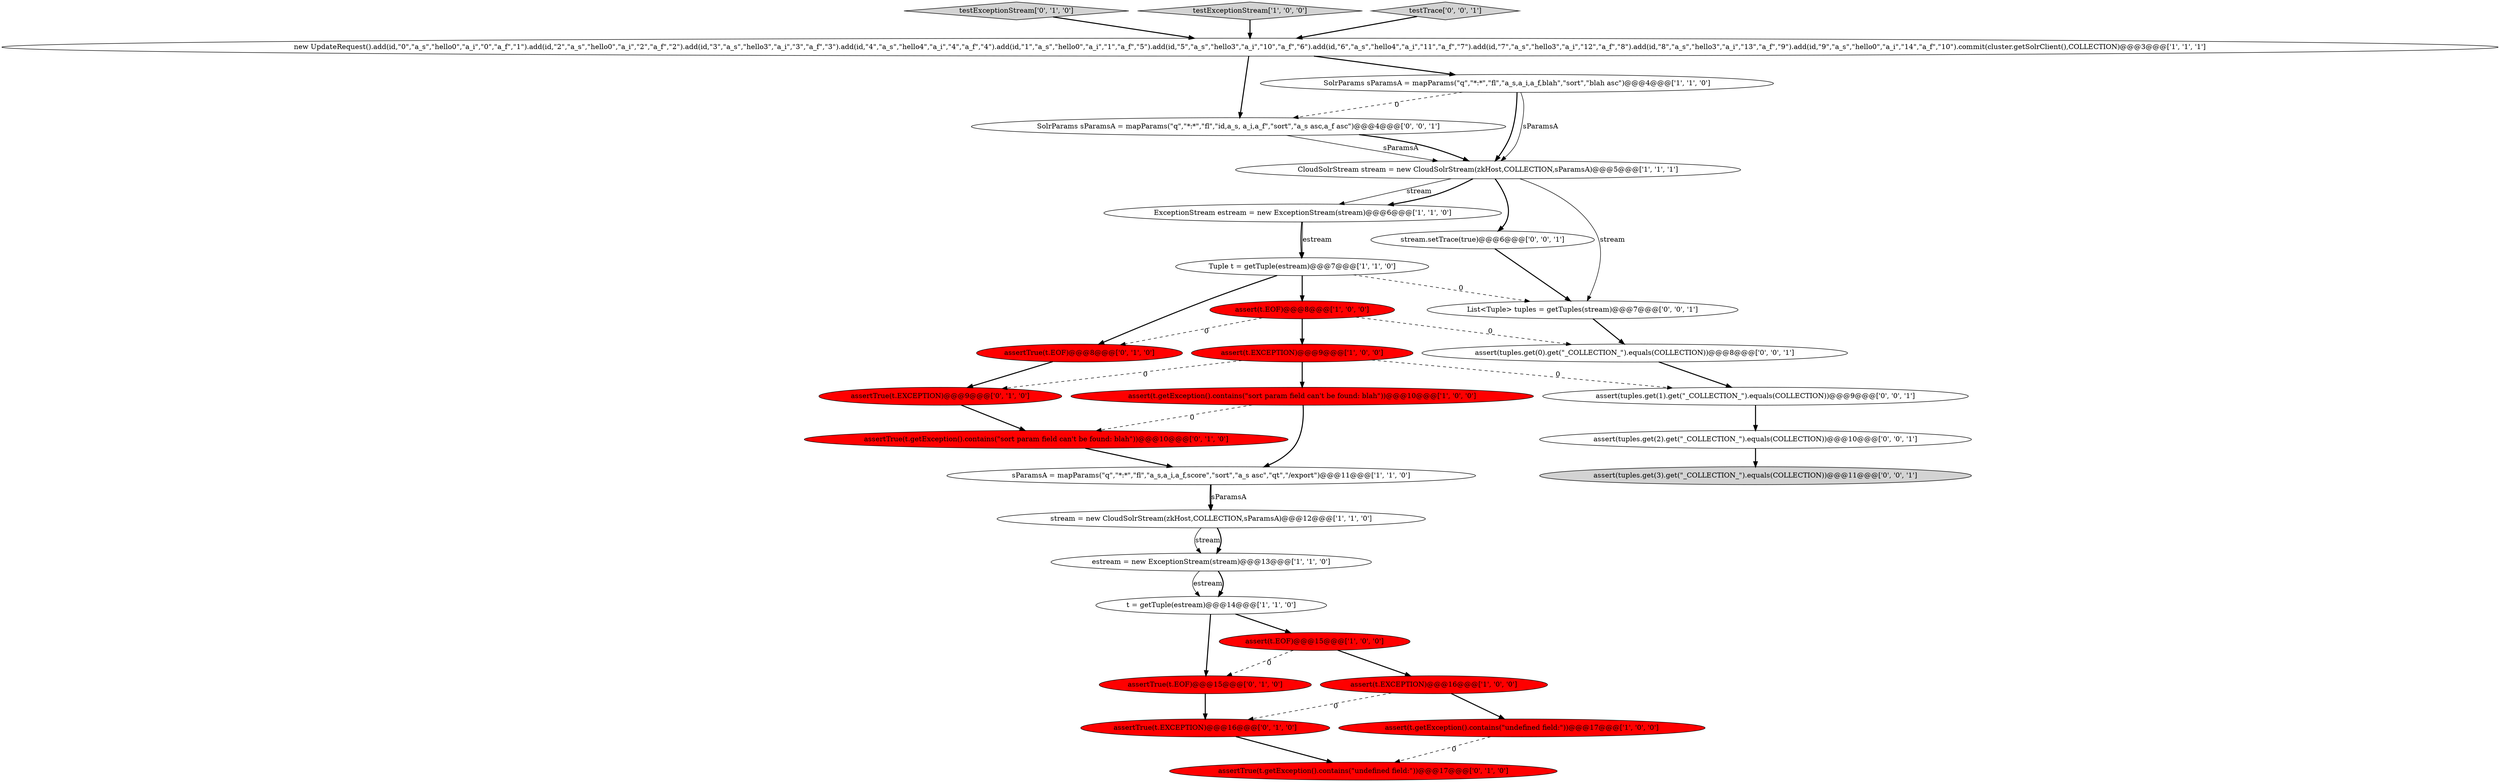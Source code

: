 digraph {
16 [style = filled, label = "assertTrue(t.EOF)@@@15@@@['0', '1', '0']", fillcolor = red, shape = ellipse image = "AAA1AAABBB2BBB"];
7 [style = filled, label = "new UpdateRequest().add(id,\"0\",\"a_s\",\"hello0\",\"a_i\",\"0\",\"a_f\",\"1\").add(id,\"2\",\"a_s\",\"hello0\",\"a_i\",\"2\",\"a_f\",\"2\").add(id,\"3\",\"a_s\",\"hello3\",\"a_i\",\"3\",\"a_f\",\"3\").add(id,\"4\",\"a_s\",\"hello4\",\"a_i\",\"4\",\"a_f\",\"4\").add(id,\"1\",\"a_s\",\"hello0\",\"a_i\",\"1\",\"a_f\",\"5\").add(id,\"5\",\"a_s\",\"hello3\",\"a_i\",\"10\",\"a_f\",\"6\").add(id,\"6\",\"a_s\",\"hello4\",\"a_i\",\"11\",\"a_f\",\"7\").add(id,\"7\",\"a_s\",\"hello3\",\"a_i\",\"12\",\"a_f\",\"8\").add(id,\"8\",\"a_s\",\"hello3\",\"a_i\",\"13\",\"a_f\",\"9\").add(id,\"9\",\"a_s\",\"hello0\",\"a_i\",\"14\",\"a_f\",\"10\").commit(cluster.getSolrClient(),COLLECTION)@@@3@@@['1', '1', '1']", fillcolor = white, shape = ellipse image = "AAA0AAABBB1BBB"];
3 [style = filled, label = "t = getTuple(estream)@@@14@@@['1', '1', '0']", fillcolor = white, shape = ellipse image = "AAA0AAABBB1BBB"];
23 [style = filled, label = "assert(tuples.get(3).get(\"_COLLECTION_\").equals(COLLECTION))@@@11@@@['0', '0', '1']", fillcolor = lightgray, shape = ellipse image = "AAA0AAABBB3BBB"];
13 [style = filled, label = "assert(t.EXCEPTION)@@@16@@@['1', '0', '0']", fillcolor = red, shape = ellipse image = "AAA1AAABBB1BBB"];
8 [style = filled, label = "assert(t.getException().contains(\"sort param field can't be found: blah\"))@@@10@@@['1', '0', '0']", fillcolor = red, shape = ellipse image = "AAA1AAABBB1BBB"];
19 [style = filled, label = "assertTrue(t.EXCEPTION)@@@9@@@['0', '1', '0']", fillcolor = red, shape = ellipse image = "AAA1AAABBB2BBB"];
12 [style = filled, label = "Tuple t = getTuple(estream)@@@7@@@['1', '1', '0']", fillcolor = white, shape = ellipse image = "AAA0AAABBB1BBB"];
17 [style = filled, label = "assertTrue(t.getException().contains(\"sort param field can't be found: blah\"))@@@10@@@['0', '1', '0']", fillcolor = red, shape = ellipse image = "AAA1AAABBB2BBB"];
27 [style = filled, label = "assert(tuples.get(1).get(\"_COLLECTION_\").equals(COLLECTION))@@@9@@@['0', '0', '1']", fillcolor = white, shape = ellipse image = "AAA0AAABBB3BBB"];
2 [style = filled, label = "estream = new ExceptionStream(stream)@@@13@@@['1', '1', '0']", fillcolor = white, shape = ellipse image = "AAA0AAABBB1BBB"];
9 [style = filled, label = "stream = new CloudSolrStream(zkHost,COLLECTION,sParamsA)@@@12@@@['1', '1', '0']", fillcolor = white, shape = ellipse image = "AAA0AAABBB1BBB"];
22 [style = filled, label = "testExceptionStream['0', '1', '0']", fillcolor = lightgray, shape = diamond image = "AAA0AAABBB2BBB"];
11 [style = filled, label = "ExceptionStream estream = new ExceptionStream(stream)@@@6@@@['1', '1', '0']", fillcolor = white, shape = ellipse image = "AAA0AAABBB1BBB"];
1 [style = filled, label = "assert(t.EXCEPTION)@@@9@@@['1', '0', '0']", fillcolor = red, shape = ellipse image = "AAA1AAABBB1BBB"];
15 [style = filled, label = "assert(t.getException().contains(\"undefined field:\"))@@@17@@@['1', '0', '0']", fillcolor = red, shape = ellipse image = "AAA1AAABBB1BBB"];
14 [style = filled, label = "assert(t.EOF)@@@8@@@['1', '0', '0']", fillcolor = red, shape = ellipse image = "AAA1AAABBB1BBB"];
30 [style = filled, label = "assert(tuples.get(2).get(\"_COLLECTION_\").equals(COLLECTION))@@@10@@@['0', '0', '1']", fillcolor = white, shape = ellipse image = "AAA0AAABBB3BBB"];
26 [style = filled, label = "stream.setTrace(true)@@@6@@@['0', '0', '1']", fillcolor = white, shape = ellipse image = "AAA0AAABBB3BBB"];
18 [style = filled, label = "assertTrue(t.EXCEPTION)@@@16@@@['0', '1', '0']", fillcolor = red, shape = ellipse image = "AAA1AAABBB2BBB"];
10 [style = filled, label = "SolrParams sParamsA = mapParams(\"q\",\"*:*\",\"fl\",\"a_s,a_i,a_f,blah\",\"sort\",\"blah asc\")@@@4@@@['1', '1', '0']", fillcolor = white, shape = ellipse image = "AAA0AAABBB1BBB"];
21 [style = filled, label = "assertTrue(t.EOF)@@@8@@@['0', '1', '0']", fillcolor = red, shape = ellipse image = "AAA1AAABBB2BBB"];
20 [style = filled, label = "assertTrue(t.getException().contains(\"undefined field:\"))@@@17@@@['0', '1', '0']", fillcolor = red, shape = ellipse image = "AAA1AAABBB2BBB"];
6 [style = filled, label = "CloudSolrStream stream = new CloudSolrStream(zkHost,COLLECTION,sParamsA)@@@5@@@['1', '1', '1']", fillcolor = white, shape = ellipse image = "AAA0AAABBB1BBB"];
4 [style = filled, label = "testExceptionStream['1', '0', '0']", fillcolor = lightgray, shape = diamond image = "AAA0AAABBB1BBB"];
29 [style = filled, label = "assert(tuples.get(0).get(\"_COLLECTION_\").equals(COLLECTION))@@@8@@@['0', '0', '1']", fillcolor = white, shape = ellipse image = "AAA0AAABBB3BBB"];
5 [style = filled, label = "assert(t.EOF)@@@15@@@['1', '0', '0']", fillcolor = red, shape = ellipse image = "AAA1AAABBB1BBB"];
28 [style = filled, label = "testTrace['0', '0', '1']", fillcolor = lightgray, shape = diamond image = "AAA0AAABBB3BBB"];
25 [style = filled, label = "List<Tuple> tuples = getTuples(stream)@@@7@@@['0', '0', '1']", fillcolor = white, shape = ellipse image = "AAA0AAABBB3BBB"];
0 [style = filled, label = "sParamsA = mapParams(\"q\",\"*:*\",\"fl\",\"a_s,a_i,a_f,score\",\"sort\",\"a_s asc\",\"qt\",\"/export\")@@@11@@@['1', '1', '0']", fillcolor = white, shape = ellipse image = "AAA0AAABBB1BBB"];
24 [style = filled, label = "SolrParams sParamsA = mapParams(\"q\",\"*:*\",\"fl\",\"id,a_s, a_i,a_f\",\"sort\",\"a_s asc,a_f asc\")@@@4@@@['0', '0', '1']", fillcolor = white, shape = ellipse image = "AAA0AAABBB3BBB"];
6->11 [style = solid, label="stream"];
0->9 [style = bold, label=""];
15->20 [style = dashed, label="0"];
16->18 [style = bold, label=""];
6->26 [style = bold, label=""];
1->8 [style = bold, label=""];
0->9 [style = solid, label="sParamsA"];
21->19 [style = bold, label=""];
9->2 [style = solid, label="stream"];
7->10 [style = bold, label=""];
9->2 [style = bold, label=""];
12->21 [style = bold, label=""];
2->3 [style = solid, label="estream"];
1->27 [style = dashed, label="0"];
2->3 [style = bold, label=""];
26->25 [style = bold, label=""];
27->30 [style = bold, label=""];
30->23 [style = bold, label=""];
1->19 [style = dashed, label="0"];
28->7 [style = bold, label=""];
24->6 [style = solid, label="sParamsA"];
11->12 [style = bold, label=""];
19->17 [style = bold, label=""];
25->29 [style = bold, label=""];
3->16 [style = bold, label=""];
10->6 [style = bold, label=""];
22->7 [style = bold, label=""];
4->7 [style = bold, label=""];
14->1 [style = bold, label=""];
6->25 [style = solid, label="stream"];
8->0 [style = bold, label=""];
5->16 [style = dashed, label="0"];
29->27 [style = bold, label=""];
18->20 [style = bold, label=""];
7->24 [style = bold, label=""];
3->5 [style = bold, label=""];
17->0 [style = bold, label=""];
12->25 [style = dashed, label="0"];
6->11 [style = bold, label=""];
5->13 [style = bold, label=""];
12->14 [style = bold, label=""];
8->17 [style = dashed, label="0"];
14->21 [style = dashed, label="0"];
13->15 [style = bold, label=""];
13->18 [style = dashed, label="0"];
24->6 [style = bold, label=""];
11->12 [style = solid, label="estream"];
14->29 [style = dashed, label="0"];
10->24 [style = dashed, label="0"];
10->6 [style = solid, label="sParamsA"];
}
